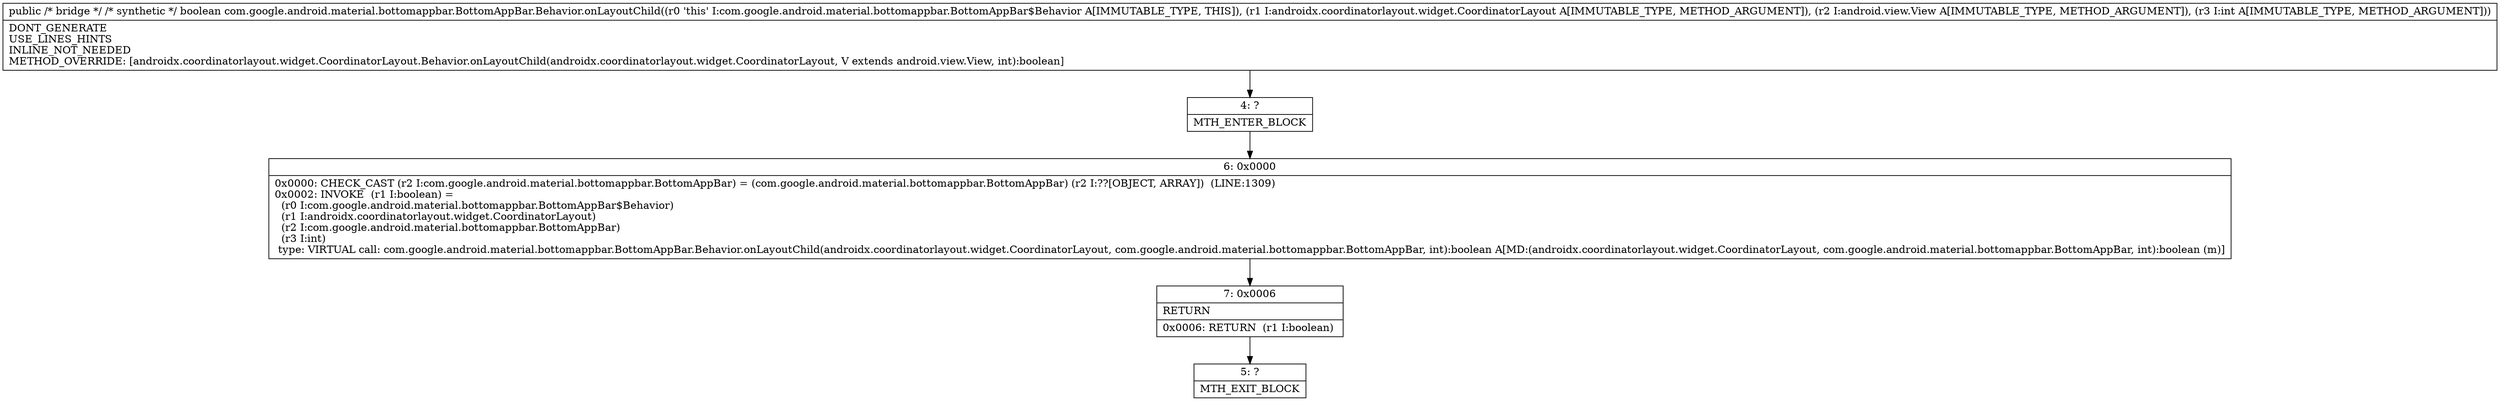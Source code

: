 digraph "CFG forcom.google.android.material.bottomappbar.BottomAppBar.Behavior.onLayoutChild(Landroidx\/coordinatorlayout\/widget\/CoordinatorLayout;Landroid\/view\/View;I)Z" {
Node_4 [shape=record,label="{4\:\ ?|MTH_ENTER_BLOCK\l}"];
Node_6 [shape=record,label="{6\:\ 0x0000|0x0000: CHECK_CAST (r2 I:com.google.android.material.bottomappbar.BottomAppBar) = (com.google.android.material.bottomappbar.BottomAppBar) (r2 I:??[OBJECT, ARRAY])  (LINE:1309)\l0x0002: INVOKE  (r1 I:boolean) = \l  (r0 I:com.google.android.material.bottomappbar.BottomAppBar$Behavior)\l  (r1 I:androidx.coordinatorlayout.widget.CoordinatorLayout)\l  (r2 I:com.google.android.material.bottomappbar.BottomAppBar)\l  (r3 I:int)\l type: VIRTUAL call: com.google.android.material.bottomappbar.BottomAppBar.Behavior.onLayoutChild(androidx.coordinatorlayout.widget.CoordinatorLayout, com.google.android.material.bottomappbar.BottomAppBar, int):boolean A[MD:(androidx.coordinatorlayout.widget.CoordinatorLayout, com.google.android.material.bottomappbar.BottomAppBar, int):boolean (m)]\l}"];
Node_7 [shape=record,label="{7\:\ 0x0006|RETURN\l|0x0006: RETURN  (r1 I:boolean) \l}"];
Node_5 [shape=record,label="{5\:\ ?|MTH_EXIT_BLOCK\l}"];
MethodNode[shape=record,label="{public \/* bridge *\/ \/* synthetic *\/ boolean com.google.android.material.bottomappbar.BottomAppBar.Behavior.onLayoutChild((r0 'this' I:com.google.android.material.bottomappbar.BottomAppBar$Behavior A[IMMUTABLE_TYPE, THIS]), (r1 I:androidx.coordinatorlayout.widget.CoordinatorLayout A[IMMUTABLE_TYPE, METHOD_ARGUMENT]), (r2 I:android.view.View A[IMMUTABLE_TYPE, METHOD_ARGUMENT]), (r3 I:int A[IMMUTABLE_TYPE, METHOD_ARGUMENT]))  | DONT_GENERATE\lUSE_LINES_HINTS\lINLINE_NOT_NEEDED\lMETHOD_OVERRIDE: [androidx.coordinatorlayout.widget.CoordinatorLayout.Behavior.onLayoutChild(androidx.coordinatorlayout.widget.CoordinatorLayout, V extends android.view.View, int):boolean]\l}"];
MethodNode -> Node_4;Node_4 -> Node_6;
Node_6 -> Node_7;
Node_7 -> Node_5;
}

